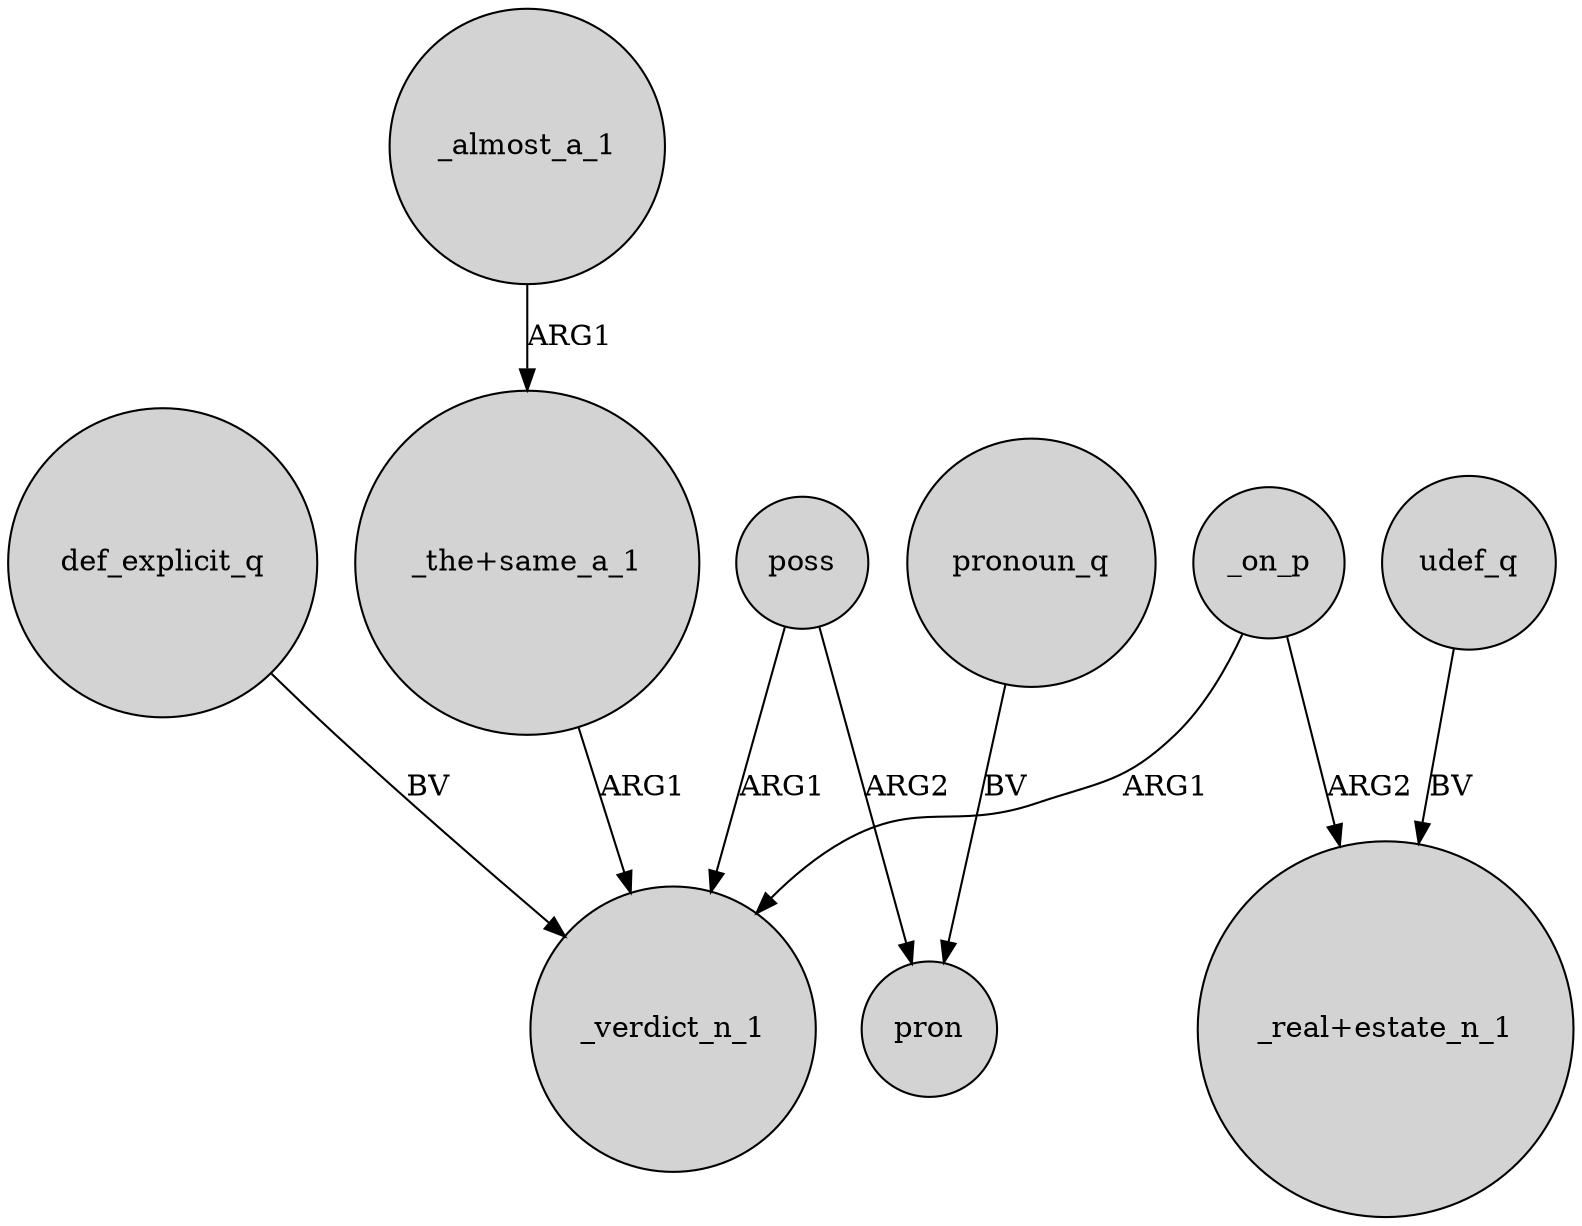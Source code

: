 digraph {
	node [shape=circle style=filled]
	"_the+same_a_1" -> _verdict_n_1 [label=ARG1]
	_almost_a_1 -> "_the+same_a_1" [label=ARG1]
	poss -> pron [label=ARG2]
	udef_q -> "_real+estate_n_1" [label=BV]
	poss -> _verdict_n_1 [label=ARG1]
	_on_p -> "_real+estate_n_1" [label=ARG2]
	_on_p -> _verdict_n_1 [label=ARG1]
	def_explicit_q -> _verdict_n_1 [label=BV]
	pronoun_q -> pron [label=BV]
}
